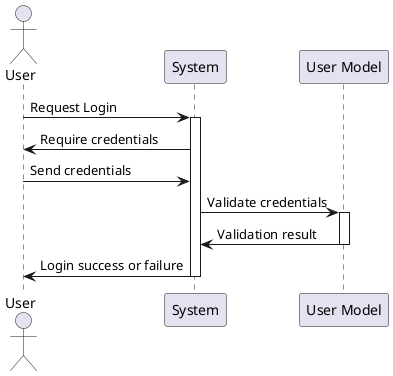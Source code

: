 @startuml
actor User
participant "System" as System
participant "User Model" as uM

User -> System: Request Login
activate System
System -> User: Require credentials
User -> System: Send credentials
System -> uM: Validate credentials
activate uM
uM -> System: Validation result
deactivate uM
System -> User: Login success or failure
deactivate System
@enduml
